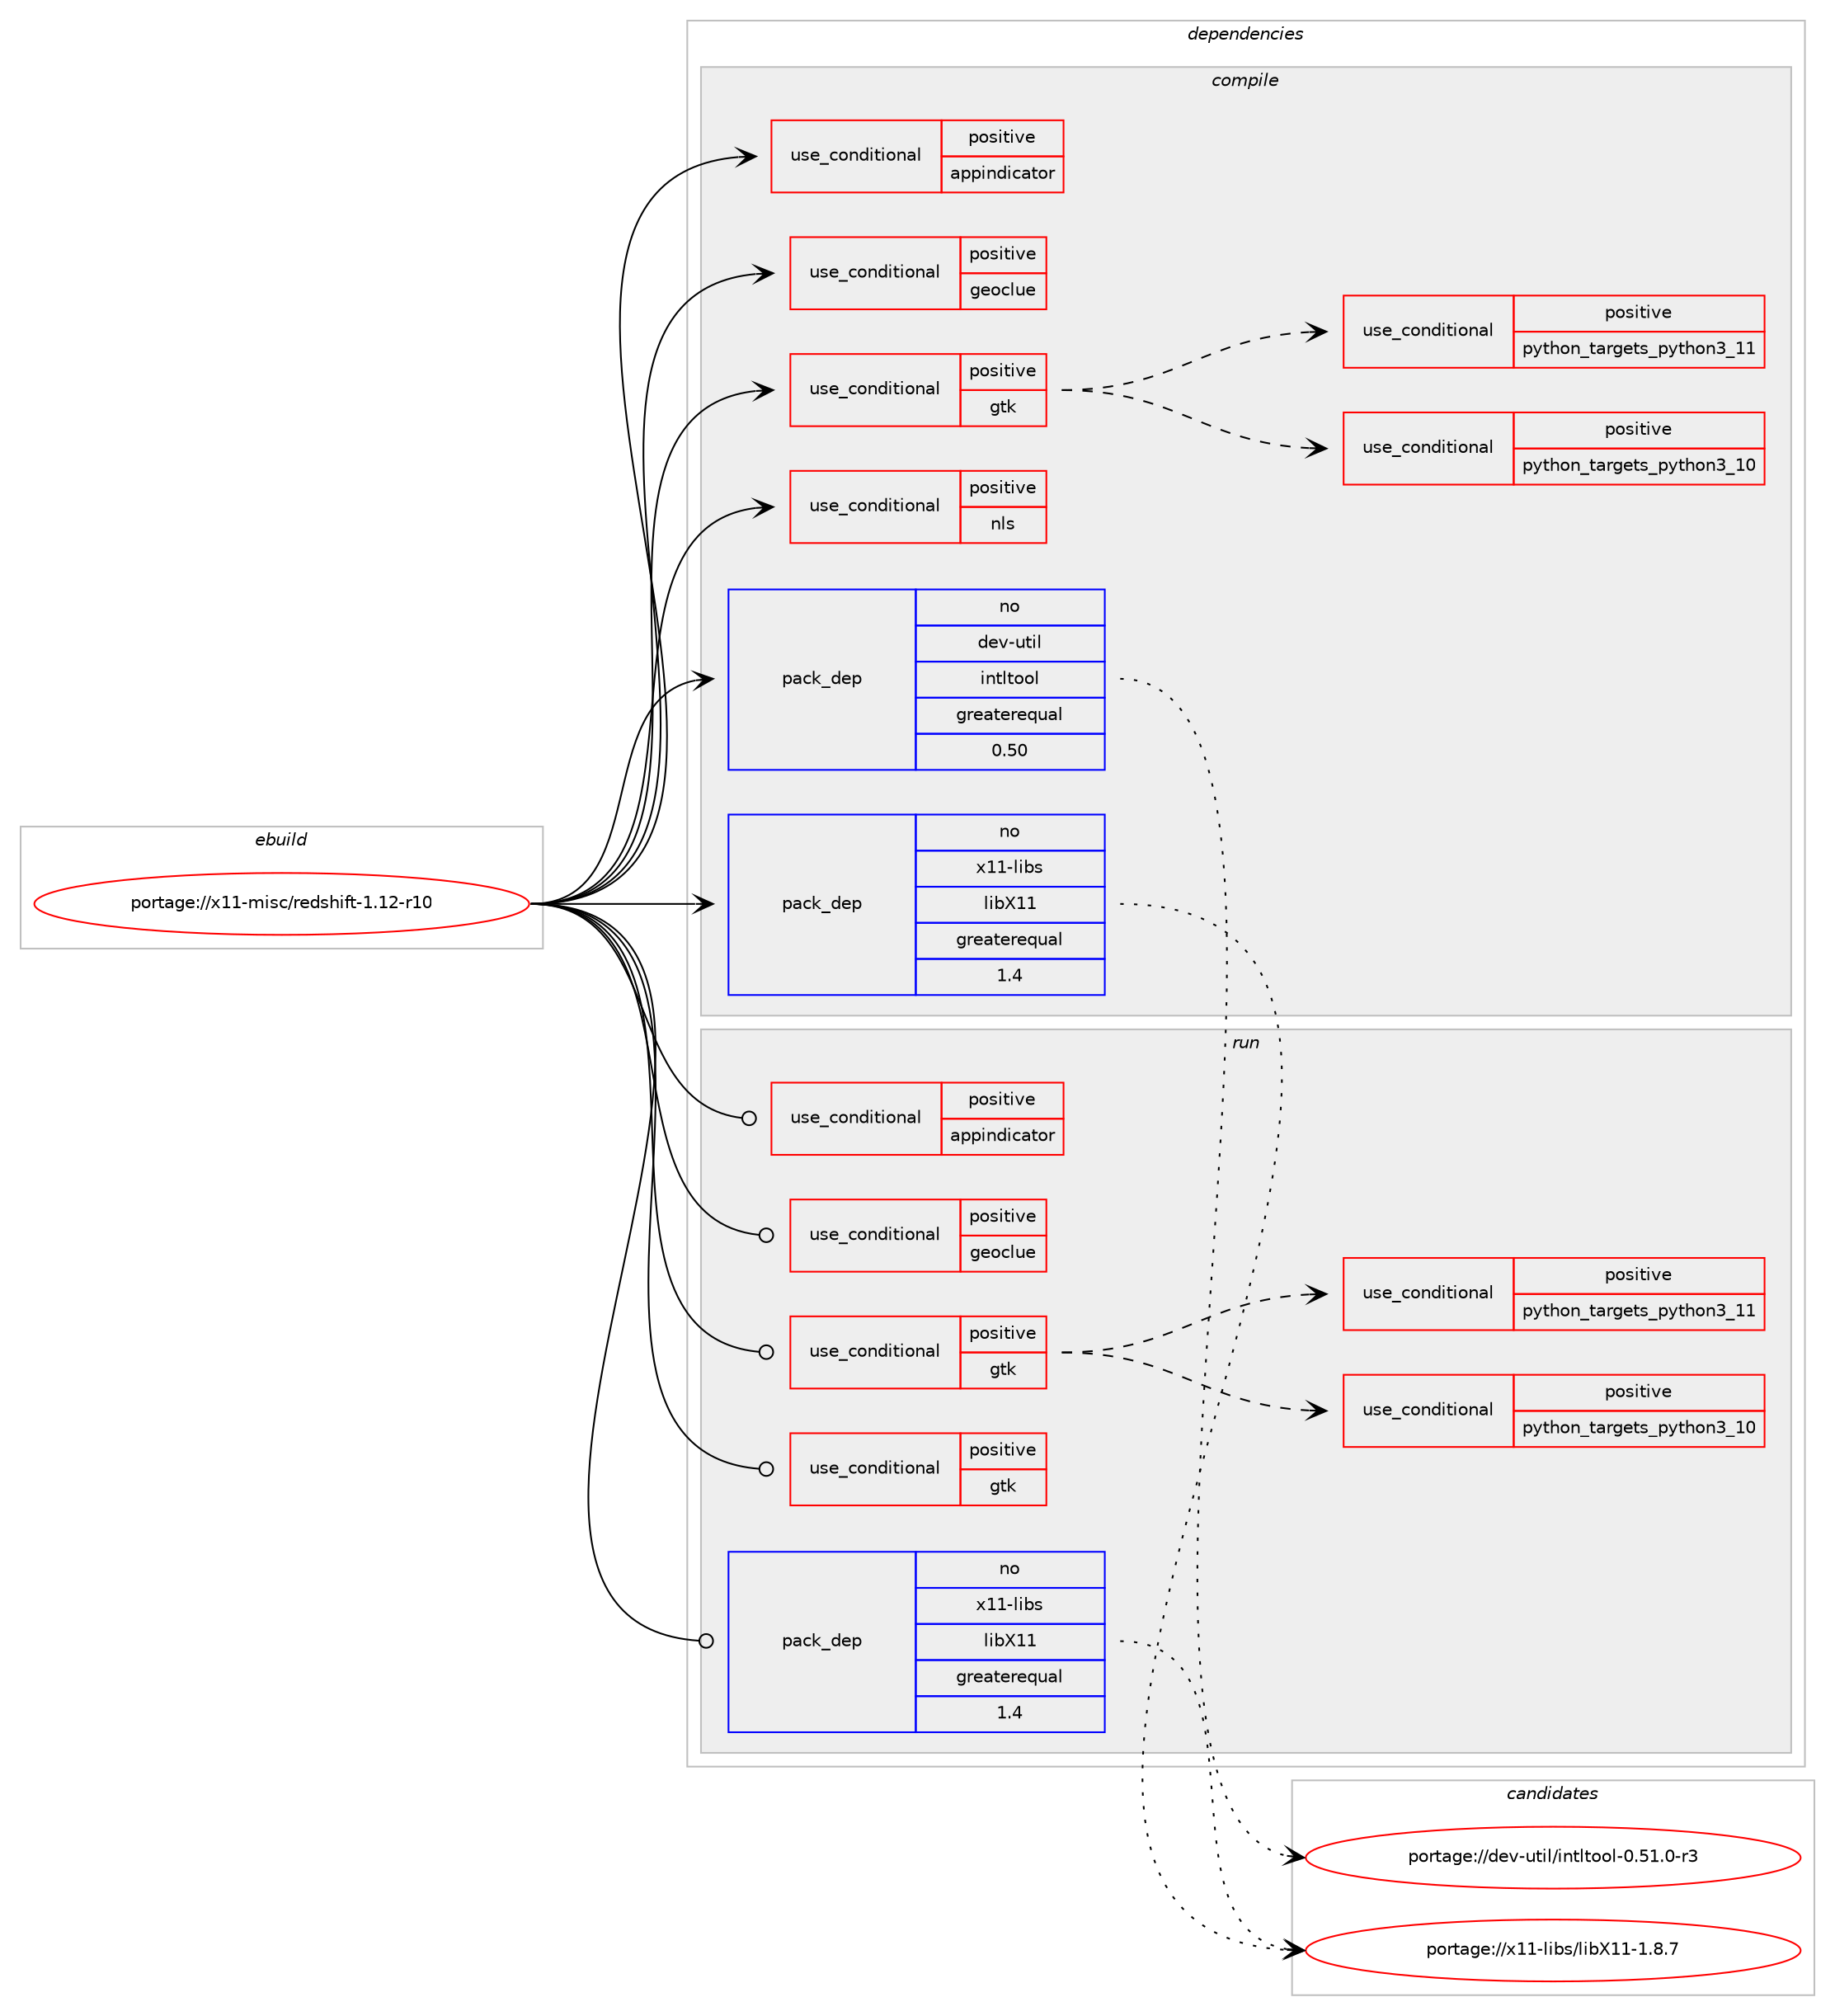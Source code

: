 digraph prolog {

# *************
# Graph options
# *************

newrank=true;
concentrate=true;
compound=true;
graph [rankdir=LR,fontname=Helvetica,fontsize=10,ranksep=1.5];#, ranksep=2.5, nodesep=0.2];
edge  [arrowhead=vee];
node  [fontname=Helvetica,fontsize=10];

# **********
# The ebuild
# **********

subgraph cluster_leftcol {
color=gray;
rank=same;
label=<<i>ebuild</i>>;
id [label="portage://x11-misc/redshift-1.12-r10", color=red, width=4, href="../x11-misc/redshift-1.12-r10.svg"];
}

# ****************
# The dependencies
# ****************

subgraph cluster_midcol {
color=gray;
label=<<i>dependencies</i>>;
subgraph cluster_compile {
fillcolor="#eeeeee";
style=filled;
label=<<i>compile</i>>;
subgraph cond16864 {
dependency25557 [label=<<TABLE BORDER="0" CELLBORDER="1" CELLSPACING="0" CELLPADDING="4"><TR><TD ROWSPAN="3" CELLPADDING="10">use_conditional</TD></TR><TR><TD>positive</TD></TR><TR><TD>appindicator</TD></TR></TABLE>>, shape=none, color=red];
# *** BEGIN UNKNOWN DEPENDENCY TYPE (TODO) ***
# dependency25557 -> package_dependency(portage://x11-misc/redshift-1.12-r10,install,no,dev-libs,libayatana-appindicator,none,[,,],[],[])
# *** END UNKNOWN DEPENDENCY TYPE (TODO) ***

}
id:e -> dependency25557:w [weight=20,style="solid",arrowhead="vee"];
subgraph cond16865 {
dependency25558 [label=<<TABLE BORDER="0" CELLBORDER="1" CELLSPACING="0" CELLPADDING="4"><TR><TD ROWSPAN="3" CELLPADDING="10">use_conditional</TD></TR><TR><TD>positive</TD></TR><TR><TD>geoclue</TD></TR></TABLE>>, shape=none, color=red];
# *** BEGIN UNKNOWN DEPENDENCY TYPE (TODO) ***
# dependency25558 -> package_dependency(portage://x11-misc/redshift-1.12-r10,install,no,app-misc,geoclue,none,[,,],[slot(2.0)],[])
# *** END UNKNOWN DEPENDENCY TYPE (TODO) ***

# *** BEGIN UNKNOWN DEPENDENCY TYPE (TODO) ***
# dependency25558 -> package_dependency(portage://x11-misc/redshift-1.12-r10,install,no,dev-libs,glib,none,[,,],[slot(2)],[])
# *** END UNKNOWN DEPENDENCY TYPE (TODO) ***

}
id:e -> dependency25558:w [weight=20,style="solid",arrowhead="vee"];
subgraph cond16866 {
dependency25559 [label=<<TABLE BORDER="0" CELLBORDER="1" CELLSPACING="0" CELLPADDING="4"><TR><TD ROWSPAN="3" CELLPADDING="10">use_conditional</TD></TR><TR><TD>positive</TD></TR><TR><TD>gtk</TD></TR></TABLE>>, shape=none, color=red];
subgraph cond16867 {
dependency25560 [label=<<TABLE BORDER="0" CELLBORDER="1" CELLSPACING="0" CELLPADDING="4"><TR><TD ROWSPAN="3" CELLPADDING="10">use_conditional</TD></TR><TR><TD>positive</TD></TR><TR><TD>python_targets_python3_10</TD></TR></TABLE>>, shape=none, color=red];
# *** BEGIN UNKNOWN DEPENDENCY TYPE (TODO) ***
# dependency25560 -> package_dependency(portage://x11-misc/redshift-1.12-r10,install,no,dev-lang,python,none,[,,],[slot(3.10)],[])
# *** END UNKNOWN DEPENDENCY TYPE (TODO) ***

}
dependency25559:e -> dependency25560:w [weight=20,style="dashed",arrowhead="vee"];
subgraph cond16868 {
dependency25561 [label=<<TABLE BORDER="0" CELLBORDER="1" CELLSPACING="0" CELLPADDING="4"><TR><TD ROWSPAN="3" CELLPADDING="10">use_conditional</TD></TR><TR><TD>positive</TD></TR><TR><TD>python_targets_python3_11</TD></TR></TABLE>>, shape=none, color=red];
# *** BEGIN UNKNOWN DEPENDENCY TYPE (TODO) ***
# dependency25561 -> package_dependency(portage://x11-misc/redshift-1.12-r10,install,no,dev-lang,python,none,[,,],[slot(3.11)],[])
# *** END UNKNOWN DEPENDENCY TYPE (TODO) ***

}
dependency25559:e -> dependency25561:w [weight=20,style="dashed",arrowhead="vee"];
}
id:e -> dependency25559:w [weight=20,style="solid",arrowhead="vee"];
subgraph cond16869 {
dependency25562 [label=<<TABLE BORDER="0" CELLBORDER="1" CELLSPACING="0" CELLPADDING="4"><TR><TD ROWSPAN="3" CELLPADDING="10">use_conditional</TD></TR><TR><TD>positive</TD></TR><TR><TD>nls</TD></TR></TABLE>>, shape=none, color=red];
# *** BEGIN UNKNOWN DEPENDENCY TYPE (TODO) ***
# dependency25562 -> package_dependency(portage://x11-misc/redshift-1.12-r10,install,no,sys-devel,gettext,none,[,,],[],[])
# *** END UNKNOWN DEPENDENCY TYPE (TODO) ***

}
id:e -> dependency25562:w [weight=20,style="solid",arrowhead="vee"];
subgraph pack8388 {
dependency25563 [label=<<TABLE BORDER="0" CELLBORDER="1" CELLSPACING="0" CELLPADDING="4" WIDTH="220"><TR><TD ROWSPAN="6" CELLPADDING="30">pack_dep</TD></TR><TR><TD WIDTH="110">no</TD></TR><TR><TD>dev-util</TD></TR><TR><TD>intltool</TD></TR><TR><TD>greaterequal</TD></TR><TR><TD>0.50</TD></TR></TABLE>>, shape=none, color=blue];
}
id:e -> dependency25563:w [weight=20,style="solid",arrowhead="vee"];
subgraph pack8389 {
dependency25564 [label=<<TABLE BORDER="0" CELLBORDER="1" CELLSPACING="0" CELLPADDING="4" WIDTH="220"><TR><TD ROWSPAN="6" CELLPADDING="30">pack_dep</TD></TR><TR><TD WIDTH="110">no</TD></TR><TR><TD>x11-libs</TD></TR><TR><TD>libX11</TD></TR><TR><TD>greaterequal</TD></TR><TR><TD>1.4</TD></TR></TABLE>>, shape=none, color=blue];
}
id:e -> dependency25564:w [weight=20,style="solid",arrowhead="vee"];
# *** BEGIN UNKNOWN DEPENDENCY TYPE (TODO) ***
# id -> package_dependency(portage://x11-misc/redshift-1.12-r10,install,no,x11-libs,libXxf86vm,none,[,,],[],[])
# *** END UNKNOWN DEPENDENCY TYPE (TODO) ***

# *** BEGIN UNKNOWN DEPENDENCY TYPE (TODO) ***
# id -> package_dependency(portage://x11-misc/redshift-1.12-r10,install,no,x11-libs,libdrm,none,[,,],[],[])
# *** END UNKNOWN DEPENDENCY TYPE (TODO) ***

# *** BEGIN UNKNOWN DEPENDENCY TYPE (TODO) ***
# id -> package_dependency(portage://x11-misc/redshift-1.12-r10,install,no,x11-libs,libxcb,none,[,,],[],[])
# *** END UNKNOWN DEPENDENCY TYPE (TODO) ***

}
subgraph cluster_compileandrun {
fillcolor="#eeeeee";
style=filled;
label=<<i>compile and run</i>>;
}
subgraph cluster_run {
fillcolor="#eeeeee";
style=filled;
label=<<i>run</i>>;
subgraph cond16870 {
dependency25565 [label=<<TABLE BORDER="0" CELLBORDER="1" CELLSPACING="0" CELLPADDING="4"><TR><TD ROWSPAN="3" CELLPADDING="10">use_conditional</TD></TR><TR><TD>positive</TD></TR><TR><TD>appindicator</TD></TR></TABLE>>, shape=none, color=red];
# *** BEGIN UNKNOWN DEPENDENCY TYPE (TODO) ***
# dependency25565 -> package_dependency(portage://x11-misc/redshift-1.12-r10,run,no,dev-libs,libayatana-appindicator,none,[,,],[],[])
# *** END UNKNOWN DEPENDENCY TYPE (TODO) ***

}
id:e -> dependency25565:w [weight=20,style="solid",arrowhead="odot"];
subgraph cond16871 {
dependency25566 [label=<<TABLE BORDER="0" CELLBORDER="1" CELLSPACING="0" CELLPADDING="4"><TR><TD ROWSPAN="3" CELLPADDING="10">use_conditional</TD></TR><TR><TD>positive</TD></TR><TR><TD>geoclue</TD></TR></TABLE>>, shape=none, color=red];
# *** BEGIN UNKNOWN DEPENDENCY TYPE (TODO) ***
# dependency25566 -> package_dependency(portage://x11-misc/redshift-1.12-r10,run,no,app-misc,geoclue,none,[,,],[slot(2.0)],[])
# *** END UNKNOWN DEPENDENCY TYPE (TODO) ***

# *** BEGIN UNKNOWN DEPENDENCY TYPE (TODO) ***
# dependency25566 -> package_dependency(portage://x11-misc/redshift-1.12-r10,run,no,dev-libs,glib,none,[,,],[slot(2)],[])
# *** END UNKNOWN DEPENDENCY TYPE (TODO) ***

}
id:e -> dependency25566:w [weight=20,style="solid",arrowhead="odot"];
subgraph cond16872 {
dependency25567 [label=<<TABLE BORDER="0" CELLBORDER="1" CELLSPACING="0" CELLPADDING="4"><TR><TD ROWSPAN="3" CELLPADDING="10">use_conditional</TD></TR><TR><TD>positive</TD></TR><TR><TD>gtk</TD></TR></TABLE>>, shape=none, color=red];
subgraph cond16873 {
dependency25568 [label=<<TABLE BORDER="0" CELLBORDER="1" CELLSPACING="0" CELLPADDING="4"><TR><TD ROWSPAN="3" CELLPADDING="10">use_conditional</TD></TR><TR><TD>positive</TD></TR><TR><TD>python_targets_python3_10</TD></TR></TABLE>>, shape=none, color=red];
# *** BEGIN UNKNOWN DEPENDENCY TYPE (TODO) ***
# dependency25568 -> package_dependency(portage://x11-misc/redshift-1.12-r10,run,no,dev-lang,python,none,[,,],[slot(3.10)],[])
# *** END UNKNOWN DEPENDENCY TYPE (TODO) ***

}
dependency25567:e -> dependency25568:w [weight=20,style="dashed",arrowhead="vee"];
subgraph cond16874 {
dependency25569 [label=<<TABLE BORDER="0" CELLBORDER="1" CELLSPACING="0" CELLPADDING="4"><TR><TD ROWSPAN="3" CELLPADDING="10">use_conditional</TD></TR><TR><TD>positive</TD></TR><TR><TD>python_targets_python3_11</TD></TR></TABLE>>, shape=none, color=red];
# *** BEGIN UNKNOWN DEPENDENCY TYPE (TODO) ***
# dependency25569 -> package_dependency(portage://x11-misc/redshift-1.12-r10,run,no,dev-lang,python,none,[,,],[slot(3.11)],[])
# *** END UNKNOWN DEPENDENCY TYPE (TODO) ***

}
dependency25567:e -> dependency25569:w [weight=20,style="dashed",arrowhead="vee"];
}
id:e -> dependency25567:w [weight=20,style="solid",arrowhead="odot"];
subgraph cond16875 {
dependency25570 [label=<<TABLE BORDER="0" CELLBORDER="1" CELLSPACING="0" CELLPADDING="4"><TR><TD ROWSPAN="3" CELLPADDING="10">use_conditional</TD></TR><TR><TD>positive</TD></TR><TR><TD>gtk</TD></TR></TABLE>>, shape=none, color=red];
# *** BEGIN UNKNOWN DEPENDENCY TYPE (TODO) ***
# dependency25570 -> package_dependency(portage://x11-misc/redshift-1.12-r10,run,no,dev-python,pygobject,none,[,,],[],[use(optenable(python_targets_python3_10),negative),use(optenable(python_targets_python3_11),negative)])
# *** END UNKNOWN DEPENDENCY TYPE (TODO) ***

# *** BEGIN UNKNOWN DEPENDENCY TYPE (TODO) ***
# dependency25570 -> package_dependency(portage://x11-misc/redshift-1.12-r10,run,no,x11-libs,gtk+,none,[,,],[slot(3)],[use(enable(introspection),none)])
# *** END UNKNOWN DEPENDENCY TYPE (TODO) ***

# *** BEGIN UNKNOWN DEPENDENCY TYPE (TODO) ***
# dependency25570 -> package_dependency(portage://x11-misc/redshift-1.12-r10,run,no,dev-python,pyxdg,none,[,,],[],[use(optenable(python_targets_python3_10),negative),use(optenable(python_targets_python3_11),negative)])
# *** END UNKNOWN DEPENDENCY TYPE (TODO) ***

}
id:e -> dependency25570:w [weight=20,style="solid",arrowhead="odot"];
subgraph pack8390 {
dependency25571 [label=<<TABLE BORDER="0" CELLBORDER="1" CELLSPACING="0" CELLPADDING="4" WIDTH="220"><TR><TD ROWSPAN="6" CELLPADDING="30">pack_dep</TD></TR><TR><TD WIDTH="110">no</TD></TR><TR><TD>x11-libs</TD></TR><TR><TD>libX11</TD></TR><TR><TD>greaterequal</TD></TR><TR><TD>1.4</TD></TR></TABLE>>, shape=none, color=blue];
}
id:e -> dependency25571:w [weight=20,style="solid",arrowhead="odot"];
# *** BEGIN UNKNOWN DEPENDENCY TYPE (TODO) ***
# id -> package_dependency(portage://x11-misc/redshift-1.12-r10,run,no,x11-libs,libXxf86vm,none,[,,],[],[])
# *** END UNKNOWN DEPENDENCY TYPE (TODO) ***

# *** BEGIN UNKNOWN DEPENDENCY TYPE (TODO) ***
# id -> package_dependency(portage://x11-misc/redshift-1.12-r10,run,no,x11-libs,libdrm,none,[,,],[],[])
# *** END UNKNOWN DEPENDENCY TYPE (TODO) ***

# *** BEGIN UNKNOWN DEPENDENCY TYPE (TODO) ***
# id -> package_dependency(portage://x11-misc/redshift-1.12-r10,run,no,x11-libs,libxcb,none,[,,],[],[])
# *** END UNKNOWN DEPENDENCY TYPE (TODO) ***

}
}

# **************
# The candidates
# **************

subgraph cluster_choices {
rank=same;
color=gray;
label=<<i>candidates</i>>;

subgraph choice8388 {
color=black;
nodesep=1;
choice1001011184511711610510847105110116108116111111108454846534946484511451 [label="portage://dev-util/intltool-0.51.0-r3", color=red, width=4,href="../dev-util/intltool-0.51.0-r3.svg"];
dependency25563:e -> choice1001011184511711610510847105110116108116111111108454846534946484511451:w [style=dotted,weight="100"];
}
subgraph choice8389 {
color=black;
nodesep=1;
choice120494945108105981154710810598884949454946564655 [label="portage://x11-libs/libX11-1.8.7", color=red, width=4,href="../x11-libs/libX11-1.8.7.svg"];
dependency25564:e -> choice120494945108105981154710810598884949454946564655:w [style=dotted,weight="100"];
}
subgraph choice8390 {
color=black;
nodesep=1;
choice120494945108105981154710810598884949454946564655 [label="portage://x11-libs/libX11-1.8.7", color=red, width=4,href="../x11-libs/libX11-1.8.7.svg"];
dependency25571:e -> choice120494945108105981154710810598884949454946564655:w [style=dotted,weight="100"];
}
}

}
